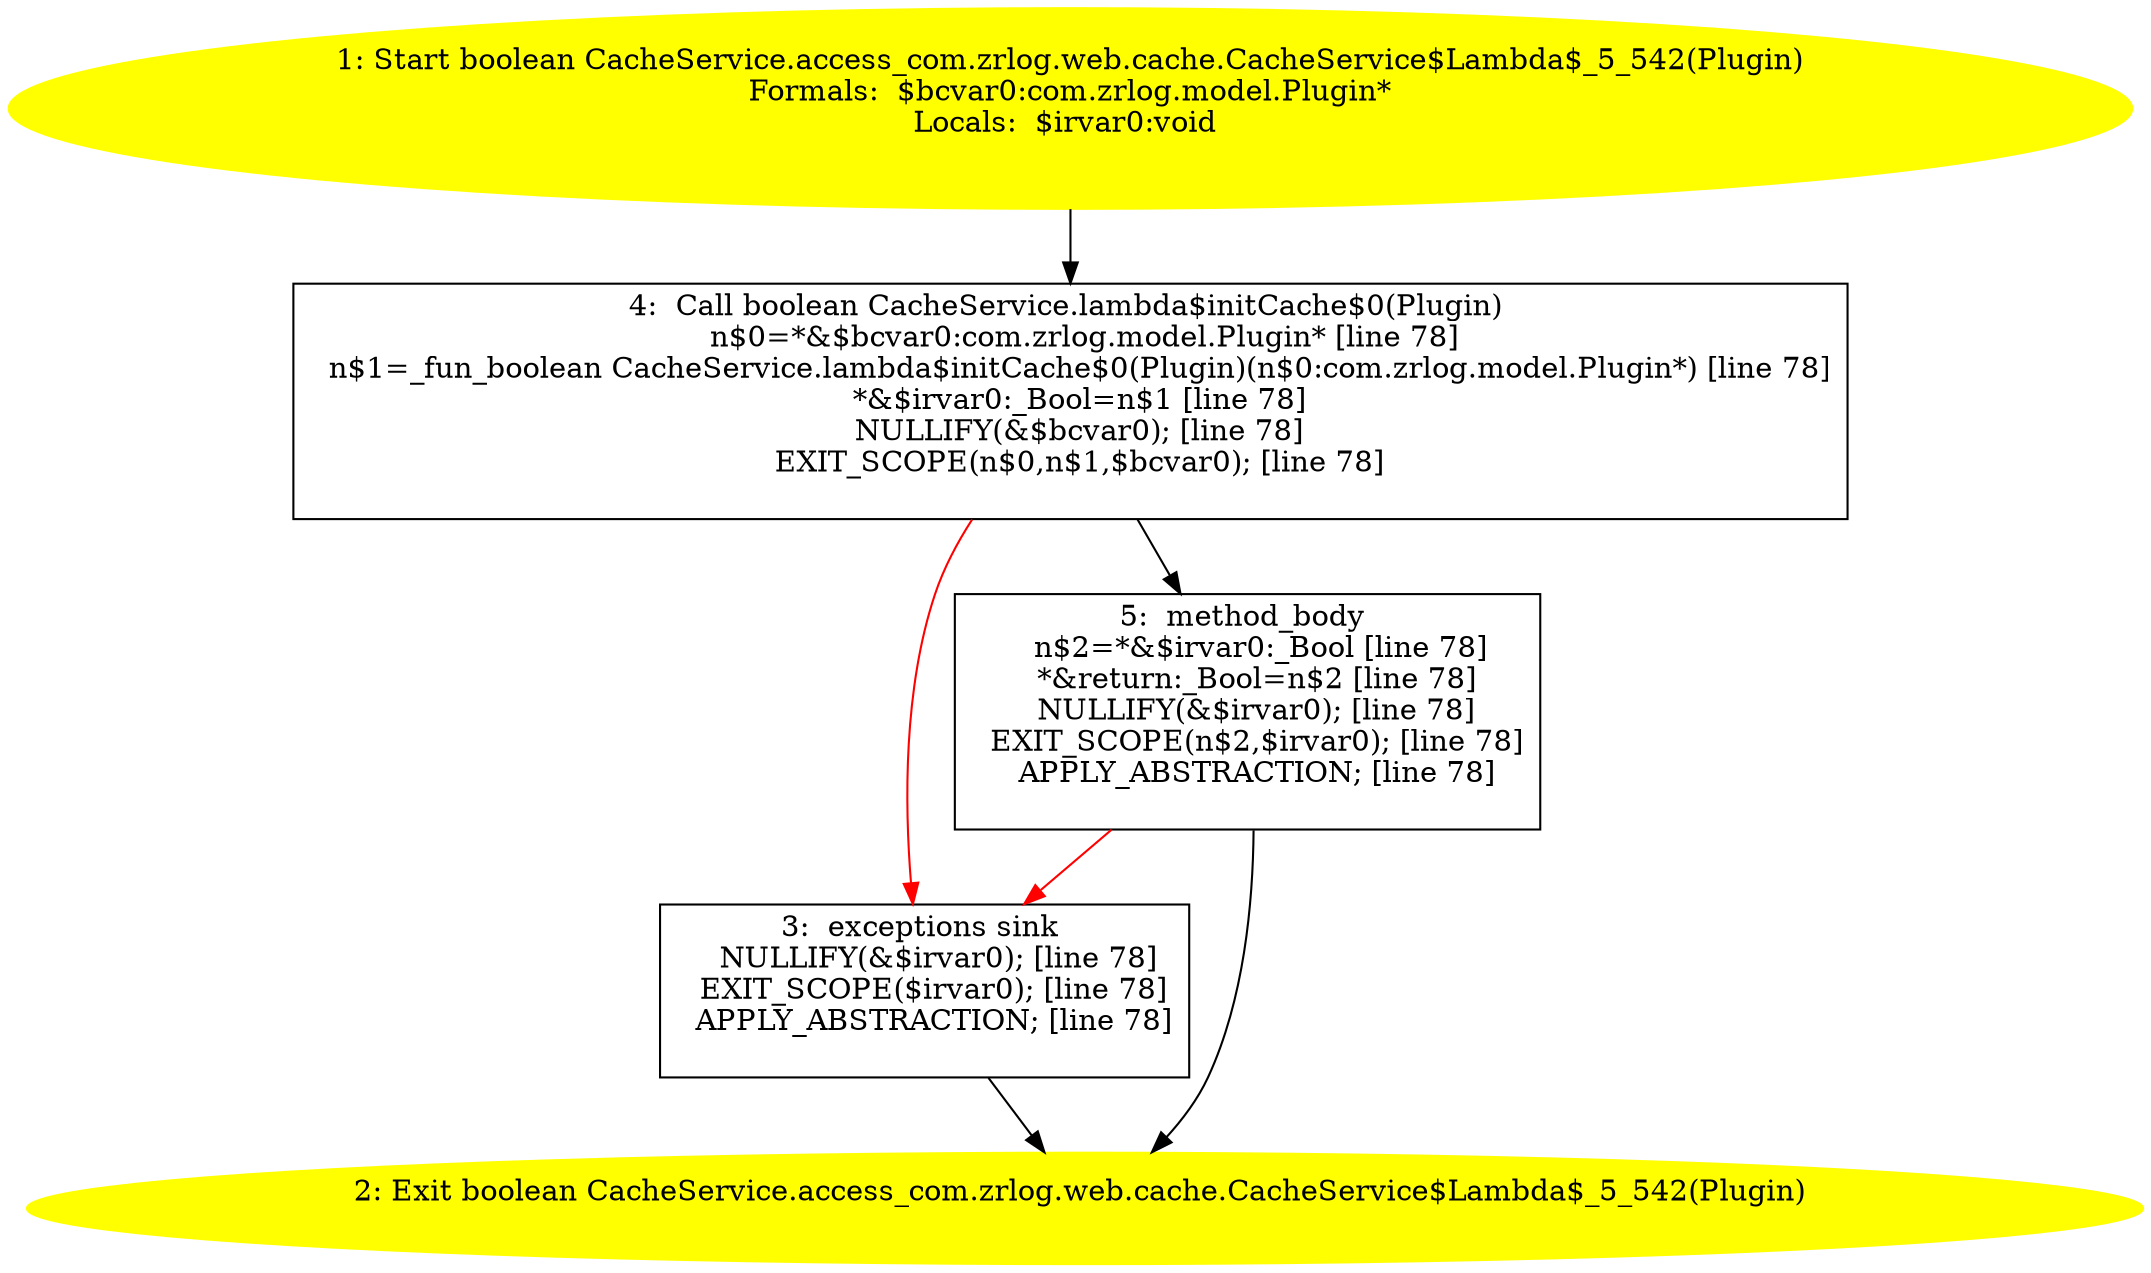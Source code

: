 /* @generated */
digraph cfg {
"com.zrlog.web.cache.CacheService.access_com.zrlog.web.cache.CacheService$Lambda$_5_542(com.zrlog.mod.2283348c133234e41b98733e1ad8e45f_1" [label="1: Start boolean CacheService.access_com.zrlog.web.cache.CacheService$Lambda$_5_542(Plugin)\nFormals:  $bcvar0:com.zrlog.model.Plugin*\nLocals:  $irvar0:void \n  " color=yellow style=filled]
	

	 "com.zrlog.web.cache.CacheService.access_com.zrlog.web.cache.CacheService$Lambda$_5_542(com.zrlog.mod.2283348c133234e41b98733e1ad8e45f_1" -> "com.zrlog.web.cache.CacheService.access_com.zrlog.web.cache.CacheService$Lambda$_5_542(com.zrlog.mod.2283348c133234e41b98733e1ad8e45f_4" ;
"com.zrlog.web.cache.CacheService.access_com.zrlog.web.cache.CacheService$Lambda$_5_542(com.zrlog.mod.2283348c133234e41b98733e1ad8e45f_2" [label="2: Exit boolean CacheService.access_com.zrlog.web.cache.CacheService$Lambda$_5_542(Plugin) \n  " color=yellow style=filled]
	

"com.zrlog.web.cache.CacheService.access_com.zrlog.web.cache.CacheService$Lambda$_5_542(com.zrlog.mod.2283348c133234e41b98733e1ad8e45f_3" [label="3:  exceptions sink \n   NULLIFY(&$irvar0); [line 78]\n  EXIT_SCOPE($irvar0); [line 78]\n  APPLY_ABSTRACTION; [line 78]\n " shape="box"]
	

	 "com.zrlog.web.cache.CacheService.access_com.zrlog.web.cache.CacheService$Lambda$_5_542(com.zrlog.mod.2283348c133234e41b98733e1ad8e45f_3" -> "com.zrlog.web.cache.CacheService.access_com.zrlog.web.cache.CacheService$Lambda$_5_542(com.zrlog.mod.2283348c133234e41b98733e1ad8e45f_2" ;
"com.zrlog.web.cache.CacheService.access_com.zrlog.web.cache.CacheService$Lambda$_5_542(com.zrlog.mod.2283348c133234e41b98733e1ad8e45f_4" [label="4:  Call boolean CacheService.lambda$initCache$0(Plugin) \n   n$0=*&$bcvar0:com.zrlog.model.Plugin* [line 78]\n  n$1=_fun_boolean CacheService.lambda$initCache$0(Plugin)(n$0:com.zrlog.model.Plugin*) [line 78]\n  *&$irvar0:_Bool=n$1 [line 78]\n  NULLIFY(&$bcvar0); [line 78]\n  EXIT_SCOPE(n$0,n$1,$bcvar0); [line 78]\n " shape="box"]
	

	 "com.zrlog.web.cache.CacheService.access_com.zrlog.web.cache.CacheService$Lambda$_5_542(com.zrlog.mod.2283348c133234e41b98733e1ad8e45f_4" -> "com.zrlog.web.cache.CacheService.access_com.zrlog.web.cache.CacheService$Lambda$_5_542(com.zrlog.mod.2283348c133234e41b98733e1ad8e45f_5" ;
	 "com.zrlog.web.cache.CacheService.access_com.zrlog.web.cache.CacheService$Lambda$_5_542(com.zrlog.mod.2283348c133234e41b98733e1ad8e45f_4" -> "com.zrlog.web.cache.CacheService.access_com.zrlog.web.cache.CacheService$Lambda$_5_542(com.zrlog.mod.2283348c133234e41b98733e1ad8e45f_3" [color="red" ];
"com.zrlog.web.cache.CacheService.access_com.zrlog.web.cache.CacheService$Lambda$_5_542(com.zrlog.mod.2283348c133234e41b98733e1ad8e45f_5" [label="5:  method_body \n   n$2=*&$irvar0:_Bool [line 78]\n  *&return:_Bool=n$2 [line 78]\n  NULLIFY(&$irvar0); [line 78]\n  EXIT_SCOPE(n$2,$irvar0); [line 78]\n  APPLY_ABSTRACTION; [line 78]\n " shape="box"]
	

	 "com.zrlog.web.cache.CacheService.access_com.zrlog.web.cache.CacheService$Lambda$_5_542(com.zrlog.mod.2283348c133234e41b98733e1ad8e45f_5" -> "com.zrlog.web.cache.CacheService.access_com.zrlog.web.cache.CacheService$Lambda$_5_542(com.zrlog.mod.2283348c133234e41b98733e1ad8e45f_2" ;
	 "com.zrlog.web.cache.CacheService.access_com.zrlog.web.cache.CacheService$Lambda$_5_542(com.zrlog.mod.2283348c133234e41b98733e1ad8e45f_5" -> "com.zrlog.web.cache.CacheService.access_com.zrlog.web.cache.CacheService$Lambda$_5_542(com.zrlog.mod.2283348c133234e41b98733e1ad8e45f_3" [color="red" ];
}
